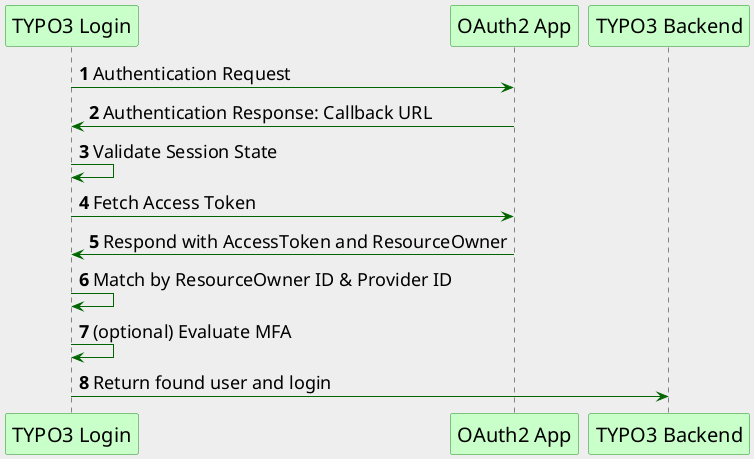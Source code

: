 @startuml
'https://plantuml.com/sequence-diagram
skinparam backgroundColor #EEE
skinparam handwritten false
skinparam sequence {
    ArrowColor DarkGreen
    ArrowFontSize 18
    ParticipantBorderColor ForestGreen
    ParticipantFontSize 20
    ParticipantBackgroundColor TECHNOLOGY
}

autonumber

"TYPO3 Login" -> "OAuth2 App": Authentication Request
"OAuth2 App" -> "TYPO3 Login": Authentication Response: Callback URL
"TYPO3 Login" -> "TYPO3 Login": Validate Session State
"TYPO3 Login" -> "OAuth2 App": Fetch Access Token
"OAuth2 App" -> "TYPO3 Login": Respond with AccessToken and ResourceOwner
"TYPO3 Login" -> "TYPO3 Login": Match by ResourceOwner ID & Provider ID
"TYPO3 Login" -> "TYPO3 Login": (optional) Evaluate MFA
"TYPO3 Login" -> "TYPO3 Backend": Return found user and login
@enduml
